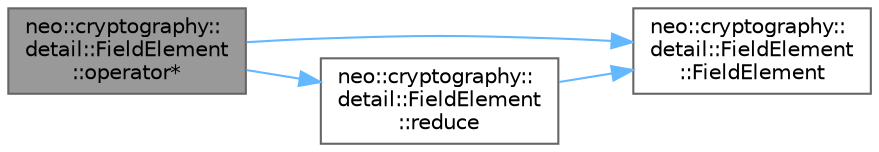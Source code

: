 digraph "neo::cryptography::detail::FieldElement::operator*"
{
 // LATEX_PDF_SIZE
  bgcolor="transparent";
  edge [fontname=Helvetica,fontsize=10,labelfontname=Helvetica,labelfontsize=10];
  node [fontname=Helvetica,fontsize=10,shape=box,height=0.2,width=0.4];
  rankdir="LR";
  Node1 [id="Node000001",label="neo::cryptography::\ldetail::FieldElement\l::operator*",height=0.2,width=0.4,color="gray40", fillcolor="grey60", style="filled", fontcolor="black",tooltip=" "];
  Node1 -> Node2 [id="edge1_Node000001_Node000002",color="steelblue1",style="solid",tooltip=" "];
  Node2 [id="Node000002",label="neo::cryptography::\ldetail::FieldElement\l::FieldElement",height=0.2,width=0.4,color="grey40", fillcolor="white", style="filled",URL="$classneo_1_1cryptography_1_1detail_1_1_field_element.html#a619620a59d0ccf6b0713644e1dba5a8c",tooltip=" "];
  Node1 -> Node3 [id="edge2_Node000001_Node000003",color="steelblue1",style="solid",tooltip=" "];
  Node3 [id="Node000003",label="neo::cryptography::\ldetail::FieldElement\l::reduce",height=0.2,width=0.4,color="grey40", fillcolor="white", style="filled",URL="$classneo_1_1cryptography_1_1detail_1_1_field_element.html#a4a732e5ba93c80460671bb0488f42925",tooltip=" "];
  Node3 -> Node2 [id="edge3_Node000003_Node000002",color="steelblue1",style="solid",tooltip=" "];
}
